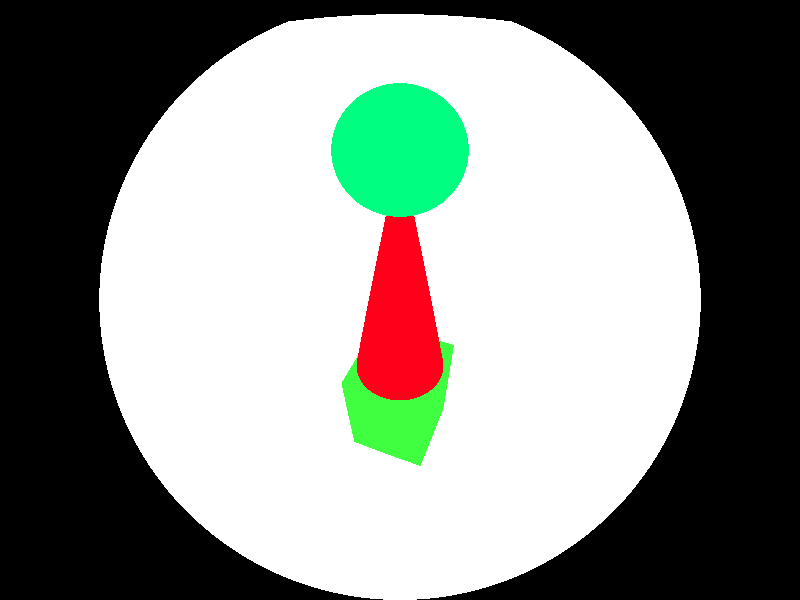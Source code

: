 camera {
    fisheye
    location <25,35,10>
    look_at <0,10,0>
}
light_source {
    <-25,100,-25>
    color rgb <1,1,0>
    spotlight
}
union {  
    union {
        cone{ 
            <0,0,0>, 5, <0,25,0>, 0
            pigment { color rgb <1,0,0.1> }
            interior { fade_color color rgb <1,1,0> }
            double_illuminate
            finish { ambient rgb <0.25,0.25,0> }
        } 
        sphere {
            <0,25,0>, 5
            pigment { color rgb <0,1,0.5> }
            interior {
                ior 0.5
                fade_power 1
            }
            finish { 
                ambient color rgb <1,0,0.5>
                brilliance 1
            }
        }       
    }
    box { 
        <-5,-15,-5>, <5,0,5>
        pigment { color rgb <0.25,1,0.25> }
        interior {  
            fade_color color rgb <0.75,0,0.75>
            dispersion 2
        }
        finish { 
            ambient color rgb <0.25,0.5,0.25>
            reflection color rgb <0.5,0.5,0.5>
        }
    }
}
plane {  
    <0,50,0>, -15
    pigment { color rgb <1,1,1> }
}